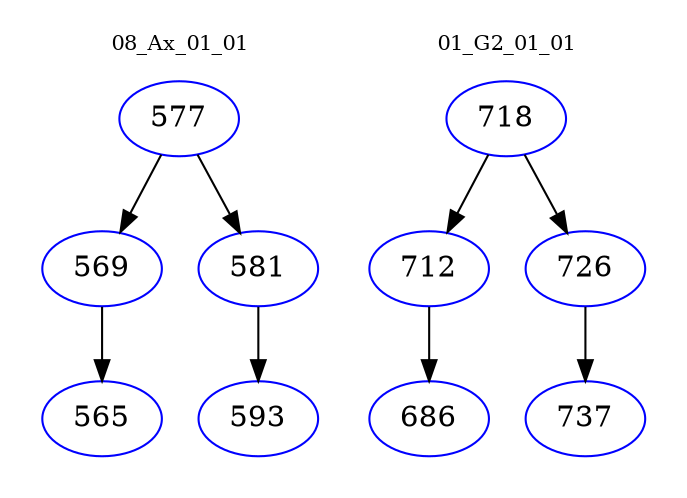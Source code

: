 digraph{
subgraph cluster_0 {
color = white
label = "08_Ax_01_01";
fontsize=10;
T0_577 [label="577", color="blue"]
T0_577 -> T0_569 [color="black"]
T0_569 [label="569", color="blue"]
T0_569 -> T0_565 [color="black"]
T0_565 [label="565", color="blue"]
T0_577 -> T0_581 [color="black"]
T0_581 [label="581", color="blue"]
T0_581 -> T0_593 [color="black"]
T0_593 [label="593", color="blue"]
}
subgraph cluster_1 {
color = white
label = "01_G2_01_01";
fontsize=10;
T1_718 [label="718", color="blue"]
T1_718 -> T1_712 [color="black"]
T1_712 [label="712", color="blue"]
T1_712 -> T1_686 [color="black"]
T1_686 [label="686", color="blue"]
T1_718 -> T1_726 [color="black"]
T1_726 [label="726", color="blue"]
T1_726 -> T1_737 [color="black"]
T1_737 [label="737", color="blue"]
}
}
